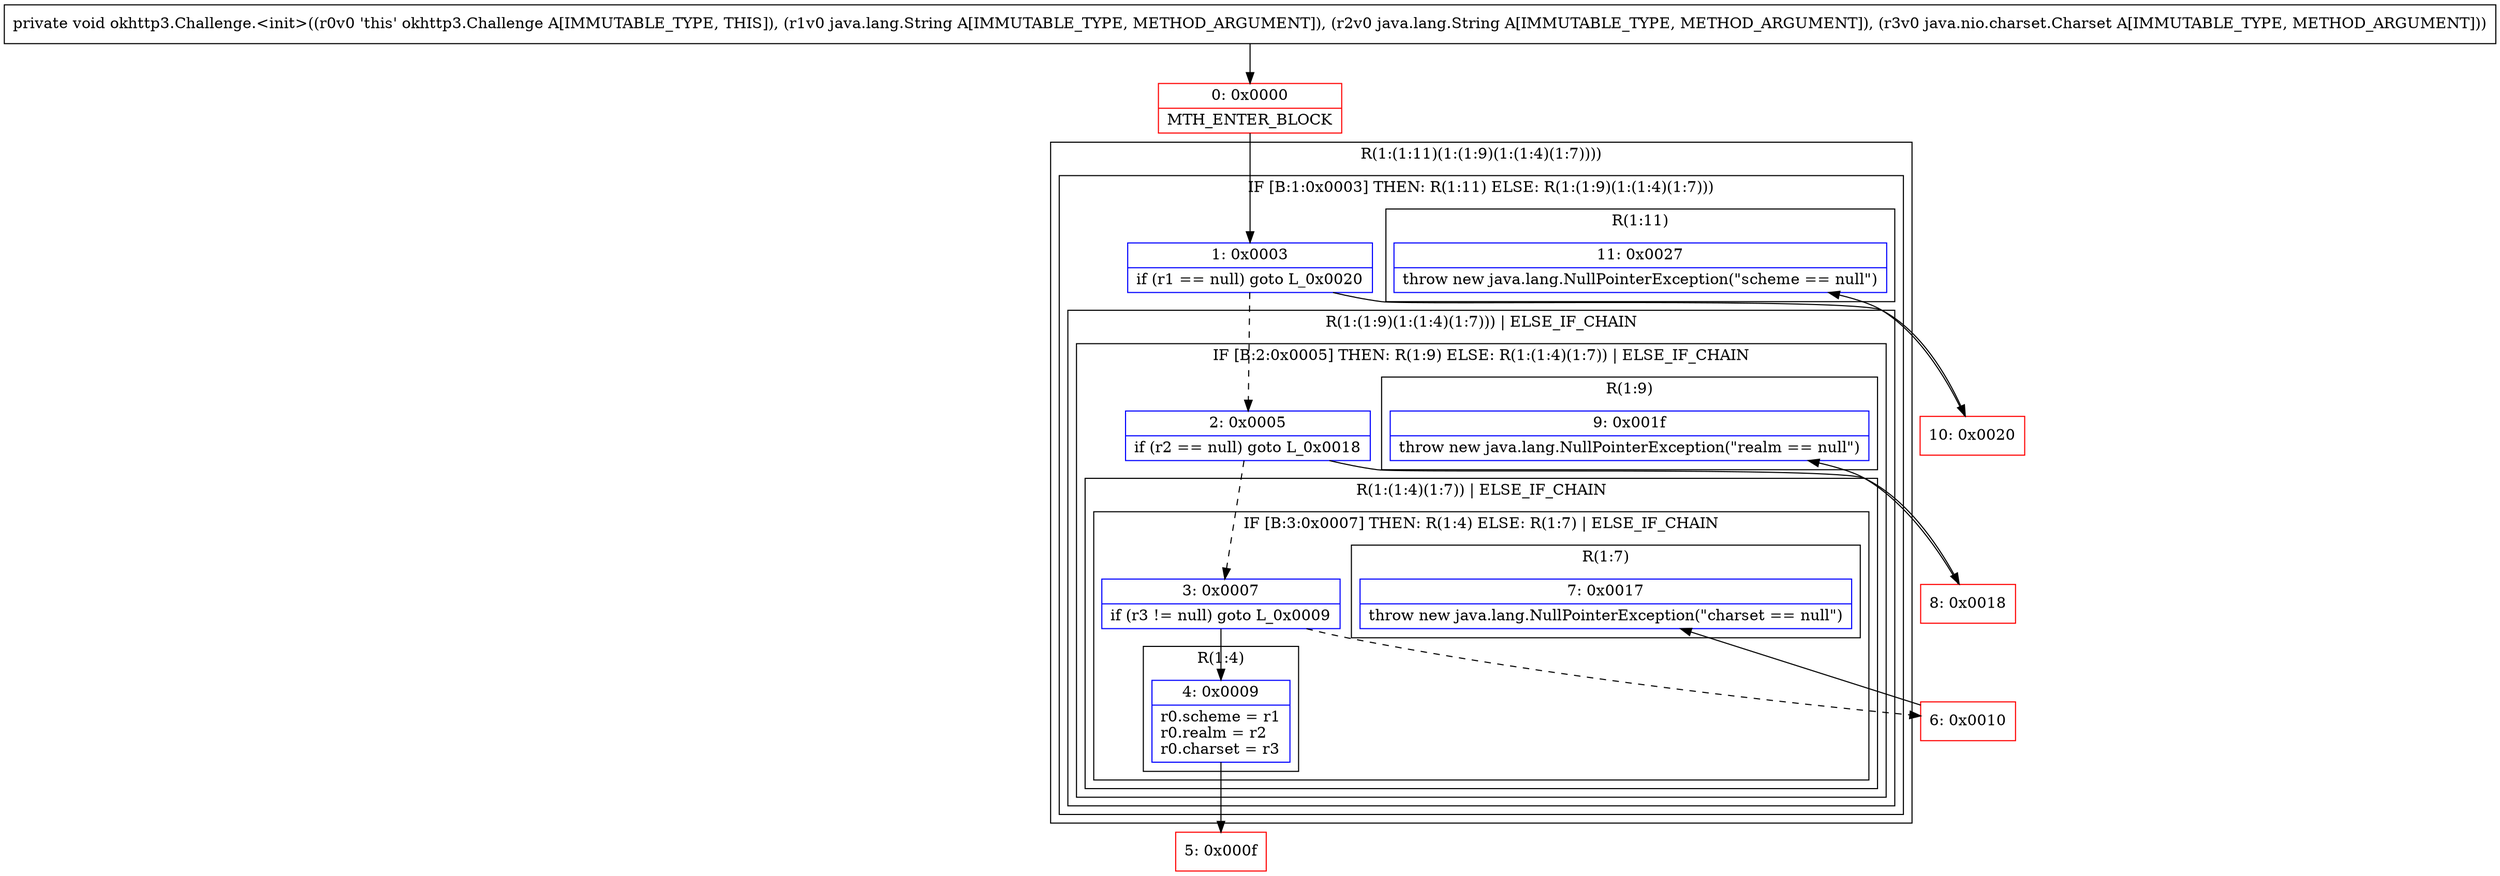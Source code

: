 digraph "CFG forokhttp3.Challenge.\<init\>(Ljava\/lang\/String;Ljava\/lang\/String;Ljava\/nio\/charset\/Charset;)V" {
subgraph cluster_Region_1192477859 {
label = "R(1:(1:11)(1:(1:9)(1:(1:4)(1:7))))";
node [shape=record,color=blue];
subgraph cluster_IfRegion_1912440153 {
label = "IF [B:1:0x0003] THEN: R(1:11) ELSE: R(1:(1:9)(1:(1:4)(1:7)))";
node [shape=record,color=blue];
Node_1 [shape=record,label="{1\:\ 0x0003|if (r1 == null) goto L_0x0020\l}"];
subgraph cluster_Region_273645757 {
label = "R(1:11)";
node [shape=record,color=blue];
Node_11 [shape=record,label="{11\:\ 0x0027|throw new java.lang.NullPointerException(\"scheme == null\")\l}"];
}
subgraph cluster_Region_1834332865 {
label = "R(1:(1:9)(1:(1:4)(1:7))) | ELSE_IF_CHAIN\l";
node [shape=record,color=blue];
subgraph cluster_IfRegion_876234004 {
label = "IF [B:2:0x0005] THEN: R(1:9) ELSE: R(1:(1:4)(1:7)) | ELSE_IF_CHAIN\l";
node [shape=record,color=blue];
Node_2 [shape=record,label="{2\:\ 0x0005|if (r2 == null) goto L_0x0018\l}"];
subgraph cluster_Region_703646087 {
label = "R(1:9)";
node [shape=record,color=blue];
Node_9 [shape=record,label="{9\:\ 0x001f|throw new java.lang.NullPointerException(\"realm == null\")\l}"];
}
subgraph cluster_Region_1171717740 {
label = "R(1:(1:4)(1:7)) | ELSE_IF_CHAIN\l";
node [shape=record,color=blue];
subgraph cluster_IfRegion_89497517 {
label = "IF [B:3:0x0007] THEN: R(1:4) ELSE: R(1:7) | ELSE_IF_CHAIN\l";
node [shape=record,color=blue];
Node_3 [shape=record,label="{3\:\ 0x0007|if (r3 != null) goto L_0x0009\l}"];
subgraph cluster_Region_1663138038 {
label = "R(1:4)";
node [shape=record,color=blue];
Node_4 [shape=record,label="{4\:\ 0x0009|r0.scheme = r1\lr0.realm = r2\lr0.charset = r3\l}"];
}
subgraph cluster_Region_1286744548 {
label = "R(1:7)";
node [shape=record,color=blue];
Node_7 [shape=record,label="{7\:\ 0x0017|throw new java.lang.NullPointerException(\"charset == null\")\l}"];
}
}
}
}
}
}
}
Node_0 [shape=record,color=red,label="{0\:\ 0x0000|MTH_ENTER_BLOCK\l}"];
Node_5 [shape=record,color=red,label="{5\:\ 0x000f}"];
Node_6 [shape=record,color=red,label="{6\:\ 0x0010}"];
Node_8 [shape=record,color=red,label="{8\:\ 0x0018}"];
Node_10 [shape=record,color=red,label="{10\:\ 0x0020}"];
MethodNode[shape=record,label="{private void okhttp3.Challenge.\<init\>((r0v0 'this' okhttp3.Challenge A[IMMUTABLE_TYPE, THIS]), (r1v0 java.lang.String A[IMMUTABLE_TYPE, METHOD_ARGUMENT]), (r2v0 java.lang.String A[IMMUTABLE_TYPE, METHOD_ARGUMENT]), (r3v0 java.nio.charset.Charset A[IMMUTABLE_TYPE, METHOD_ARGUMENT])) }"];
MethodNode -> Node_0;
Node_1 -> Node_2[style=dashed];
Node_1 -> Node_10;
Node_2 -> Node_3[style=dashed];
Node_2 -> Node_8;
Node_3 -> Node_4;
Node_3 -> Node_6[style=dashed];
Node_4 -> Node_5;
Node_0 -> Node_1;
Node_6 -> Node_7;
Node_8 -> Node_9;
Node_10 -> Node_11;
}

